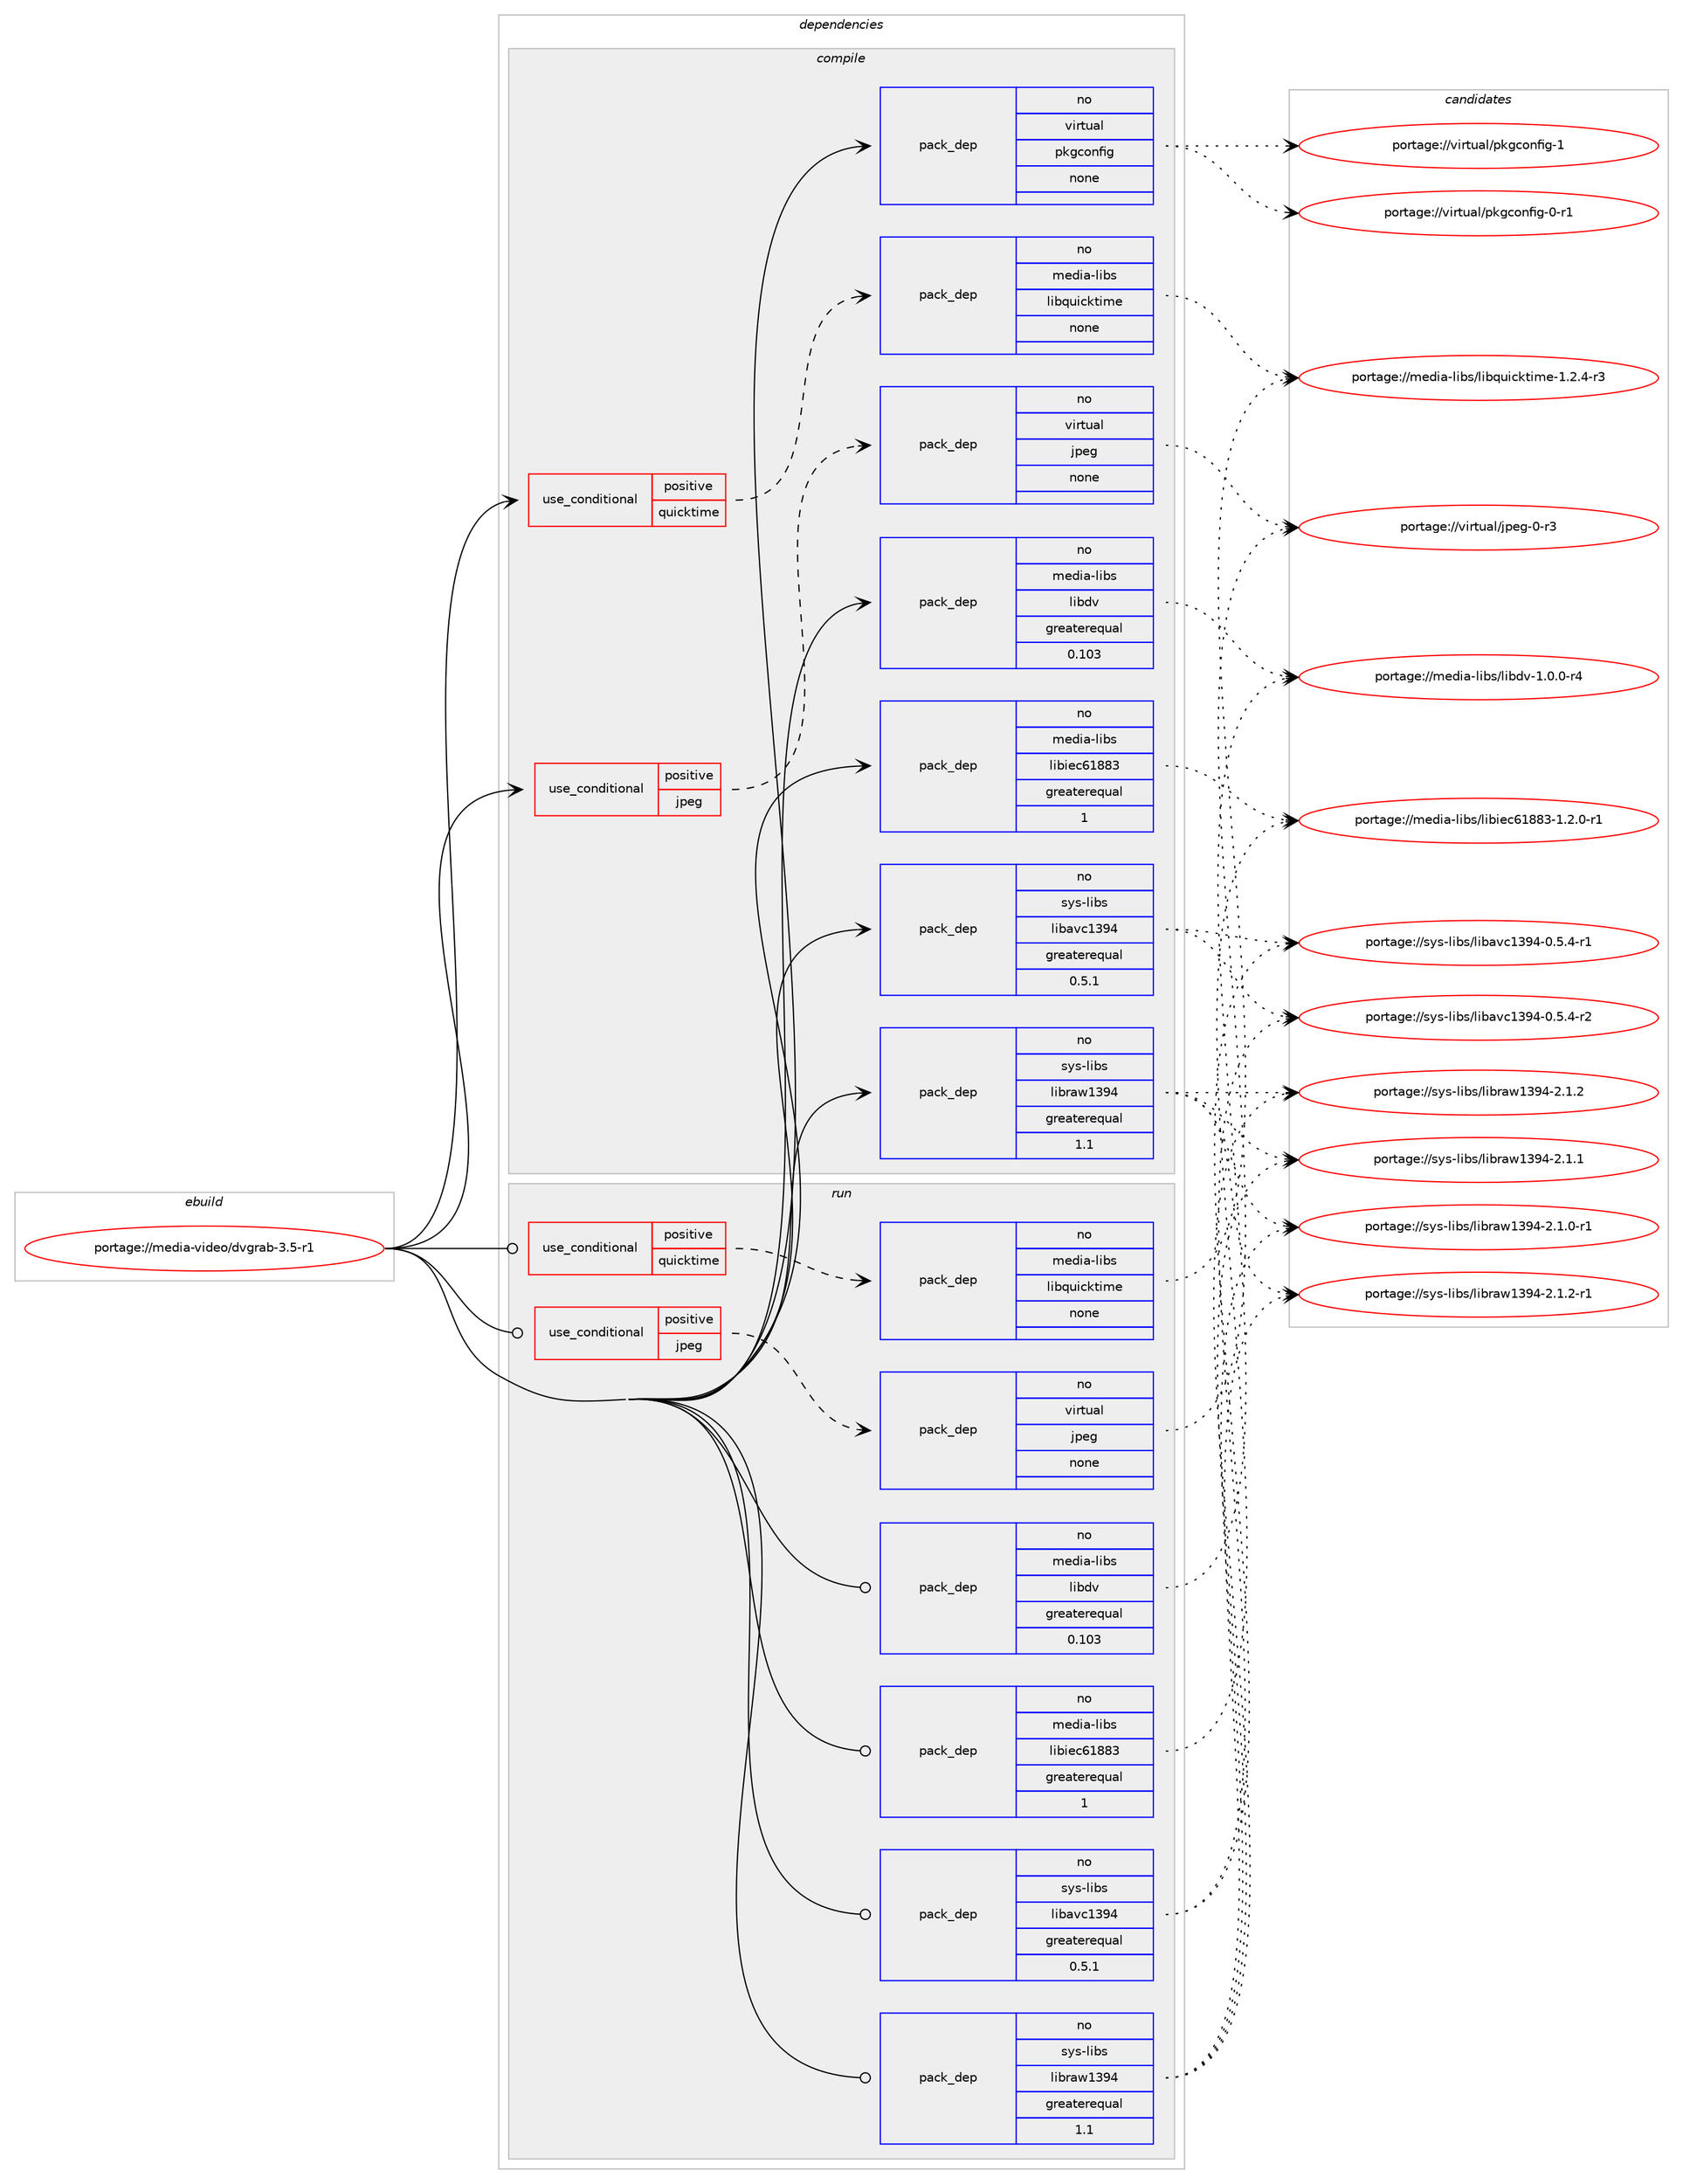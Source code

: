 digraph prolog {

# *************
# Graph options
# *************

newrank=true;
concentrate=true;
compound=true;
graph [rankdir=LR,fontname=Helvetica,fontsize=10,ranksep=1.5];#, ranksep=2.5, nodesep=0.2];
edge  [arrowhead=vee];
node  [fontname=Helvetica,fontsize=10];

# **********
# The ebuild
# **********

subgraph cluster_leftcol {
color=gray;
rank=same;
label=<<i>ebuild</i>>;
id [label="portage://media-video/dvgrab-3.5-r1", color=red, width=4, href="../media-video/dvgrab-3.5-r1.svg"];
}

# ****************
# The dependencies
# ****************

subgraph cluster_midcol {
color=gray;
label=<<i>dependencies</i>>;
subgraph cluster_compile {
fillcolor="#eeeeee";
style=filled;
label=<<i>compile</i>>;
subgraph cond40516 {
dependency180643 [label=<<TABLE BORDER="0" CELLBORDER="1" CELLSPACING="0" CELLPADDING="4"><TR><TD ROWSPAN="3" CELLPADDING="10">use_conditional</TD></TR><TR><TD>positive</TD></TR><TR><TD>jpeg</TD></TR></TABLE>>, shape=none, color=red];
subgraph pack137296 {
dependency180644 [label=<<TABLE BORDER="0" CELLBORDER="1" CELLSPACING="0" CELLPADDING="4" WIDTH="220"><TR><TD ROWSPAN="6" CELLPADDING="30">pack_dep</TD></TR><TR><TD WIDTH="110">no</TD></TR><TR><TD>virtual</TD></TR><TR><TD>jpeg</TD></TR><TR><TD>none</TD></TR><TR><TD></TD></TR></TABLE>>, shape=none, color=blue];
}
dependency180643:e -> dependency180644:w [weight=20,style="dashed",arrowhead="vee"];
}
id:e -> dependency180643:w [weight=20,style="solid",arrowhead="vee"];
subgraph cond40517 {
dependency180645 [label=<<TABLE BORDER="0" CELLBORDER="1" CELLSPACING="0" CELLPADDING="4"><TR><TD ROWSPAN="3" CELLPADDING="10">use_conditional</TD></TR><TR><TD>positive</TD></TR><TR><TD>quicktime</TD></TR></TABLE>>, shape=none, color=red];
subgraph pack137297 {
dependency180646 [label=<<TABLE BORDER="0" CELLBORDER="1" CELLSPACING="0" CELLPADDING="4" WIDTH="220"><TR><TD ROWSPAN="6" CELLPADDING="30">pack_dep</TD></TR><TR><TD WIDTH="110">no</TD></TR><TR><TD>media-libs</TD></TR><TR><TD>libquicktime</TD></TR><TR><TD>none</TD></TR><TR><TD></TD></TR></TABLE>>, shape=none, color=blue];
}
dependency180645:e -> dependency180646:w [weight=20,style="dashed",arrowhead="vee"];
}
id:e -> dependency180645:w [weight=20,style="solid",arrowhead="vee"];
subgraph pack137298 {
dependency180647 [label=<<TABLE BORDER="0" CELLBORDER="1" CELLSPACING="0" CELLPADDING="4" WIDTH="220"><TR><TD ROWSPAN="6" CELLPADDING="30">pack_dep</TD></TR><TR><TD WIDTH="110">no</TD></TR><TR><TD>media-libs</TD></TR><TR><TD>libdv</TD></TR><TR><TD>greaterequal</TD></TR><TR><TD>0.103</TD></TR></TABLE>>, shape=none, color=blue];
}
id:e -> dependency180647:w [weight=20,style="solid",arrowhead="vee"];
subgraph pack137299 {
dependency180648 [label=<<TABLE BORDER="0" CELLBORDER="1" CELLSPACING="0" CELLPADDING="4" WIDTH="220"><TR><TD ROWSPAN="6" CELLPADDING="30">pack_dep</TD></TR><TR><TD WIDTH="110">no</TD></TR><TR><TD>media-libs</TD></TR><TR><TD>libiec61883</TD></TR><TR><TD>greaterequal</TD></TR><TR><TD>1</TD></TR></TABLE>>, shape=none, color=blue];
}
id:e -> dependency180648:w [weight=20,style="solid",arrowhead="vee"];
subgraph pack137300 {
dependency180649 [label=<<TABLE BORDER="0" CELLBORDER="1" CELLSPACING="0" CELLPADDING="4" WIDTH="220"><TR><TD ROWSPAN="6" CELLPADDING="30">pack_dep</TD></TR><TR><TD WIDTH="110">no</TD></TR><TR><TD>sys-libs</TD></TR><TR><TD>libavc1394</TD></TR><TR><TD>greaterequal</TD></TR><TR><TD>0.5.1</TD></TR></TABLE>>, shape=none, color=blue];
}
id:e -> dependency180649:w [weight=20,style="solid",arrowhead="vee"];
subgraph pack137301 {
dependency180650 [label=<<TABLE BORDER="0" CELLBORDER="1" CELLSPACING="0" CELLPADDING="4" WIDTH="220"><TR><TD ROWSPAN="6" CELLPADDING="30">pack_dep</TD></TR><TR><TD WIDTH="110">no</TD></TR><TR><TD>sys-libs</TD></TR><TR><TD>libraw1394</TD></TR><TR><TD>greaterequal</TD></TR><TR><TD>1.1</TD></TR></TABLE>>, shape=none, color=blue];
}
id:e -> dependency180650:w [weight=20,style="solid",arrowhead="vee"];
subgraph pack137302 {
dependency180651 [label=<<TABLE BORDER="0" CELLBORDER="1" CELLSPACING="0" CELLPADDING="4" WIDTH="220"><TR><TD ROWSPAN="6" CELLPADDING="30">pack_dep</TD></TR><TR><TD WIDTH="110">no</TD></TR><TR><TD>virtual</TD></TR><TR><TD>pkgconfig</TD></TR><TR><TD>none</TD></TR><TR><TD></TD></TR></TABLE>>, shape=none, color=blue];
}
id:e -> dependency180651:w [weight=20,style="solid",arrowhead="vee"];
}
subgraph cluster_compileandrun {
fillcolor="#eeeeee";
style=filled;
label=<<i>compile and run</i>>;
}
subgraph cluster_run {
fillcolor="#eeeeee";
style=filled;
label=<<i>run</i>>;
subgraph cond40518 {
dependency180652 [label=<<TABLE BORDER="0" CELLBORDER="1" CELLSPACING="0" CELLPADDING="4"><TR><TD ROWSPAN="3" CELLPADDING="10">use_conditional</TD></TR><TR><TD>positive</TD></TR><TR><TD>jpeg</TD></TR></TABLE>>, shape=none, color=red];
subgraph pack137303 {
dependency180653 [label=<<TABLE BORDER="0" CELLBORDER="1" CELLSPACING="0" CELLPADDING="4" WIDTH="220"><TR><TD ROWSPAN="6" CELLPADDING="30">pack_dep</TD></TR><TR><TD WIDTH="110">no</TD></TR><TR><TD>virtual</TD></TR><TR><TD>jpeg</TD></TR><TR><TD>none</TD></TR><TR><TD></TD></TR></TABLE>>, shape=none, color=blue];
}
dependency180652:e -> dependency180653:w [weight=20,style="dashed",arrowhead="vee"];
}
id:e -> dependency180652:w [weight=20,style="solid",arrowhead="odot"];
subgraph cond40519 {
dependency180654 [label=<<TABLE BORDER="0" CELLBORDER="1" CELLSPACING="0" CELLPADDING="4"><TR><TD ROWSPAN="3" CELLPADDING="10">use_conditional</TD></TR><TR><TD>positive</TD></TR><TR><TD>quicktime</TD></TR></TABLE>>, shape=none, color=red];
subgraph pack137304 {
dependency180655 [label=<<TABLE BORDER="0" CELLBORDER="1" CELLSPACING="0" CELLPADDING="4" WIDTH="220"><TR><TD ROWSPAN="6" CELLPADDING="30">pack_dep</TD></TR><TR><TD WIDTH="110">no</TD></TR><TR><TD>media-libs</TD></TR><TR><TD>libquicktime</TD></TR><TR><TD>none</TD></TR><TR><TD></TD></TR></TABLE>>, shape=none, color=blue];
}
dependency180654:e -> dependency180655:w [weight=20,style="dashed",arrowhead="vee"];
}
id:e -> dependency180654:w [weight=20,style="solid",arrowhead="odot"];
subgraph pack137305 {
dependency180656 [label=<<TABLE BORDER="0" CELLBORDER="1" CELLSPACING="0" CELLPADDING="4" WIDTH="220"><TR><TD ROWSPAN="6" CELLPADDING="30">pack_dep</TD></TR><TR><TD WIDTH="110">no</TD></TR><TR><TD>media-libs</TD></TR><TR><TD>libdv</TD></TR><TR><TD>greaterequal</TD></TR><TR><TD>0.103</TD></TR></TABLE>>, shape=none, color=blue];
}
id:e -> dependency180656:w [weight=20,style="solid",arrowhead="odot"];
subgraph pack137306 {
dependency180657 [label=<<TABLE BORDER="0" CELLBORDER="1" CELLSPACING="0" CELLPADDING="4" WIDTH="220"><TR><TD ROWSPAN="6" CELLPADDING="30">pack_dep</TD></TR><TR><TD WIDTH="110">no</TD></TR><TR><TD>media-libs</TD></TR><TR><TD>libiec61883</TD></TR><TR><TD>greaterequal</TD></TR><TR><TD>1</TD></TR></TABLE>>, shape=none, color=blue];
}
id:e -> dependency180657:w [weight=20,style="solid",arrowhead="odot"];
subgraph pack137307 {
dependency180658 [label=<<TABLE BORDER="0" CELLBORDER="1" CELLSPACING="0" CELLPADDING="4" WIDTH="220"><TR><TD ROWSPAN="6" CELLPADDING="30">pack_dep</TD></TR><TR><TD WIDTH="110">no</TD></TR><TR><TD>sys-libs</TD></TR><TR><TD>libavc1394</TD></TR><TR><TD>greaterequal</TD></TR><TR><TD>0.5.1</TD></TR></TABLE>>, shape=none, color=blue];
}
id:e -> dependency180658:w [weight=20,style="solid",arrowhead="odot"];
subgraph pack137308 {
dependency180659 [label=<<TABLE BORDER="0" CELLBORDER="1" CELLSPACING="0" CELLPADDING="4" WIDTH="220"><TR><TD ROWSPAN="6" CELLPADDING="30">pack_dep</TD></TR><TR><TD WIDTH="110">no</TD></TR><TR><TD>sys-libs</TD></TR><TR><TD>libraw1394</TD></TR><TR><TD>greaterequal</TD></TR><TR><TD>1.1</TD></TR></TABLE>>, shape=none, color=blue];
}
id:e -> dependency180659:w [weight=20,style="solid",arrowhead="odot"];
}
}

# **************
# The candidates
# **************

subgraph cluster_choices {
rank=same;
color=gray;
label=<<i>candidates</i>>;

subgraph choice137296 {
color=black;
nodesep=1;
choice118105114116117971084710611210110345484511451 [label="portage://virtual/jpeg-0-r3", color=red, width=4,href="../virtual/jpeg-0-r3.svg"];
dependency180644:e -> choice118105114116117971084710611210110345484511451:w [style=dotted,weight="100"];
}
subgraph choice137297 {
color=black;
nodesep=1;
choice1091011001059745108105981154710810598113117105991071161051091014549465046524511451 [label="portage://media-libs/libquicktime-1.2.4-r3", color=red, width=4,href="../media-libs/libquicktime-1.2.4-r3.svg"];
dependency180646:e -> choice1091011001059745108105981154710810598113117105991071161051091014549465046524511451:w [style=dotted,weight="100"];
}
subgraph choice137298 {
color=black;
nodesep=1;
choice10910110010597451081059811547108105981001184549464846484511452 [label="portage://media-libs/libdv-1.0.0-r4", color=red, width=4,href="../media-libs/libdv-1.0.0-r4.svg"];
dependency180647:e -> choice10910110010597451081059811547108105981001184549464846484511452:w [style=dotted,weight="100"];
}
subgraph choice137299 {
color=black;
nodesep=1;
choice10910110010597451081059811547108105981051019954495656514549465046484511449 [label="portage://media-libs/libiec61883-1.2.0-r1", color=red, width=4,href="../media-libs/libiec61883-1.2.0-r1.svg"];
dependency180648:e -> choice10910110010597451081059811547108105981051019954495656514549465046484511449:w [style=dotted,weight="100"];
}
subgraph choice137300 {
color=black;
nodesep=1;
choice115121115451081059811547108105989711899495157524548465346524511450 [label="portage://sys-libs/libavc1394-0.5.4-r2", color=red, width=4,href="../sys-libs/libavc1394-0.5.4-r2.svg"];
choice115121115451081059811547108105989711899495157524548465346524511449 [label="portage://sys-libs/libavc1394-0.5.4-r1", color=red, width=4,href="../sys-libs/libavc1394-0.5.4-r1.svg"];
dependency180649:e -> choice115121115451081059811547108105989711899495157524548465346524511450:w [style=dotted,weight="100"];
dependency180649:e -> choice115121115451081059811547108105989711899495157524548465346524511449:w [style=dotted,weight="100"];
}
subgraph choice137301 {
color=black;
nodesep=1;
choice1151211154510810598115471081059811497119495157524550464946504511449 [label="portage://sys-libs/libraw1394-2.1.2-r1", color=red, width=4,href="../sys-libs/libraw1394-2.1.2-r1.svg"];
choice115121115451081059811547108105981149711949515752455046494650 [label="portage://sys-libs/libraw1394-2.1.2", color=red, width=4,href="../sys-libs/libraw1394-2.1.2.svg"];
choice115121115451081059811547108105981149711949515752455046494649 [label="portage://sys-libs/libraw1394-2.1.1", color=red, width=4,href="../sys-libs/libraw1394-2.1.1.svg"];
choice1151211154510810598115471081059811497119495157524550464946484511449 [label="portage://sys-libs/libraw1394-2.1.0-r1", color=red, width=4,href="../sys-libs/libraw1394-2.1.0-r1.svg"];
dependency180650:e -> choice1151211154510810598115471081059811497119495157524550464946504511449:w [style=dotted,weight="100"];
dependency180650:e -> choice115121115451081059811547108105981149711949515752455046494650:w [style=dotted,weight="100"];
dependency180650:e -> choice115121115451081059811547108105981149711949515752455046494649:w [style=dotted,weight="100"];
dependency180650:e -> choice1151211154510810598115471081059811497119495157524550464946484511449:w [style=dotted,weight="100"];
}
subgraph choice137302 {
color=black;
nodesep=1;
choice1181051141161179710847112107103991111101021051034549 [label="portage://virtual/pkgconfig-1", color=red, width=4,href="../virtual/pkgconfig-1.svg"];
choice11810511411611797108471121071039911111010210510345484511449 [label="portage://virtual/pkgconfig-0-r1", color=red, width=4,href="../virtual/pkgconfig-0-r1.svg"];
dependency180651:e -> choice1181051141161179710847112107103991111101021051034549:w [style=dotted,weight="100"];
dependency180651:e -> choice11810511411611797108471121071039911111010210510345484511449:w [style=dotted,weight="100"];
}
subgraph choice137303 {
color=black;
nodesep=1;
choice118105114116117971084710611210110345484511451 [label="portage://virtual/jpeg-0-r3", color=red, width=4,href="../virtual/jpeg-0-r3.svg"];
dependency180653:e -> choice118105114116117971084710611210110345484511451:w [style=dotted,weight="100"];
}
subgraph choice137304 {
color=black;
nodesep=1;
choice1091011001059745108105981154710810598113117105991071161051091014549465046524511451 [label="portage://media-libs/libquicktime-1.2.4-r3", color=red, width=4,href="../media-libs/libquicktime-1.2.4-r3.svg"];
dependency180655:e -> choice1091011001059745108105981154710810598113117105991071161051091014549465046524511451:w [style=dotted,weight="100"];
}
subgraph choice137305 {
color=black;
nodesep=1;
choice10910110010597451081059811547108105981001184549464846484511452 [label="portage://media-libs/libdv-1.0.0-r4", color=red, width=4,href="../media-libs/libdv-1.0.0-r4.svg"];
dependency180656:e -> choice10910110010597451081059811547108105981001184549464846484511452:w [style=dotted,weight="100"];
}
subgraph choice137306 {
color=black;
nodesep=1;
choice10910110010597451081059811547108105981051019954495656514549465046484511449 [label="portage://media-libs/libiec61883-1.2.0-r1", color=red, width=4,href="../media-libs/libiec61883-1.2.0-r1.svg"];
dependency180657:e -> choice10910110010597451081059811547108105981051019954495656514549465046484511449:w [style=dotted,weight="100"];
}
subgraph choice137307 {
color=black;
nodesep=1;
choice115121115451081059811547108105989711899495157524548465346524511450 [label="portage://sys-libs/libavc1394-0.5.4-r2", color=red, width=4,href="../sys-libs/libavc1394-0.5.4-r2.svg"];
choice115121115451081059811547108105989711899495157524548465346524511449 [label="portage://sys-libs/libavc1394-0.5.4-r1", color=red, width=4,href="../sys-libs/libavc1394-0.5.4-r1.svg"];
dependency180658:e -> choice115121115451081059811547108105989711899495157524548465346524511450:w [style=dotted,weight="100"];
dependency180658:e -> choice115121115451081059811547108105989711899495157524548465346524511449:w [style=dotted,weight="100"];
}
subgraph choice137308 {
color=black;
nodesep=1;
choice1151211154510810598115471081059811497119495157524550464946504511449 [label="portage://sys-libs/libraw1394-2.1.2-r1", color=red, width=4,href="../sys-libs/libraw1394-2.1.2-r1.svg"];
choice115121115451081059811547108105981149711949515752455046494650 [label="portage://sys-libs/libraw1394-2.1.2", color=red, width=4,href="../sys-libs/libraw1394-2.1.2.svg"];
choice115121115451081059811547108105981149711949515752455046494649 [label="portage://sys-libs/libraw1394-2.1.1", color=red, width=4,href="../sys-libs/libraw1394-2.1.1.svg"];
choice1151211154510810598115471081059811497119495157524550464946484511449 [label="portage://sys-libs/libraw1394-2.1.0-r1", color=red, width=4,href="../sys-libs/libraw1394-2.1.0-r1.svg"];
dependency180659:e -> choice1151211154510810598115471081059811497119495157524550464946504511449:w [style=dotted,weight="100"];
dependency180659:e -> choice115121115451081059811547108105981149711949515752455046494650:w [style=dotted,weight="100"];
dependency180659:e -> choice115121115451081059811547108105981149711949515752455046494649:w [style=dotted,weight="100"];
dependency180659:e -> choice1151211154510810598115471081059811497119495157524550464946484511449:w [style=dotted,weight="100"];
}
}

}
